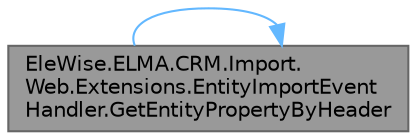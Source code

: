 digraph "EleWise.ELMA.CRM.Import.Web.Extensions.EntityImportEventHandler.GetEntityPropertyByHeader"
{
 // LATEX_PDF_SIZE
  bgcolor="transparent";
  edge [fontname=Helvetica,fontsize=10,labelfontname=Helvetica,labelfontsize=10];
  node [fontname=Helvetica,fontsize=10,shape=box,height=0.2,width=0.4];
  rankdir="LR";
  Node1 [id="Node000001",label="EleWise.ELMA.CRM.Import.\lWeb.Extensions.EntityImportEvent\lHandler.GetEntityPropertyByHeader",height=0.2,width=0.4,color="gray40", fillcolor="grey60", style="filled", fontcolor="black",tooltip="Получение свойств по заголовку столбца."];
  Node1 -> Node1 [id="edge1_Node000001_Node000001",color="steelblue1",style="solid",tooltip=" "];
}
